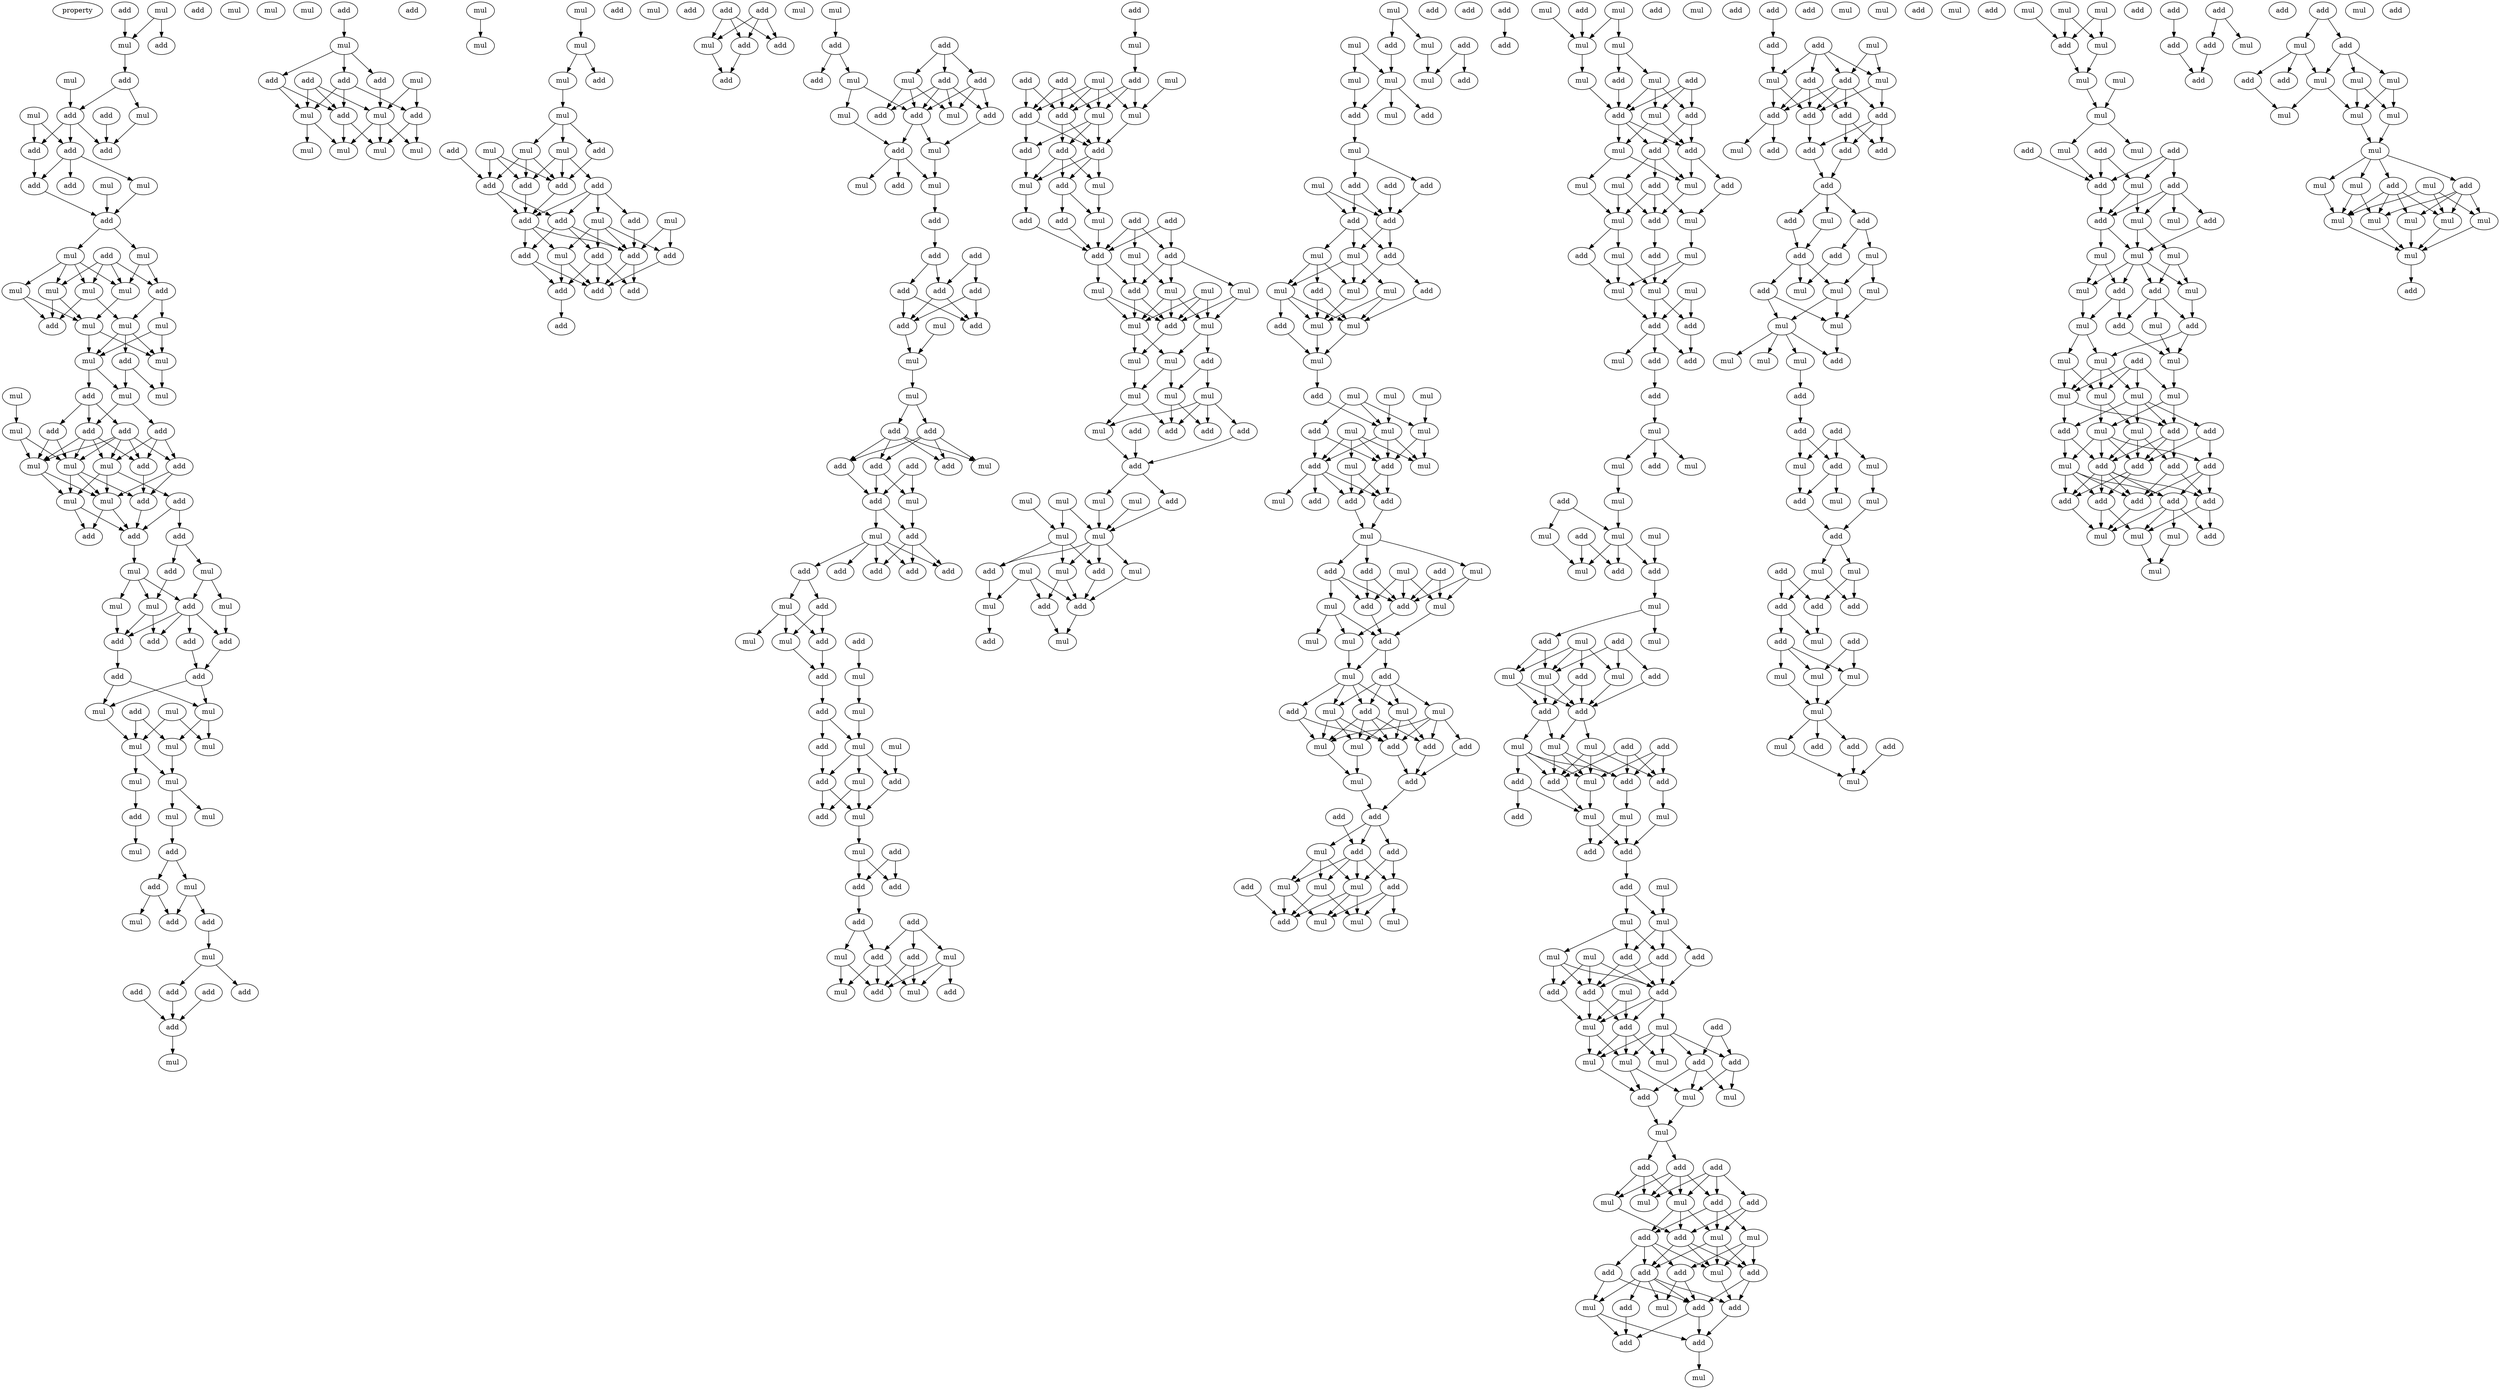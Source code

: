 digraph {
    node [fontcolor=black]
    property [mul=2,lf=1.4]
    0 [ label = add ];
    1 [ label = add ];
    2 [ label = mul ];
    3 [ label = mul ];
    4 [ label = mul ];
    5 [ label = add ];
    6 [ label = add ];
    7 [ label = mul ];
    8 [ label = add ];
    9 [ label = add ];
    10 [ label = mul ];
    11 [ label = mul ];
    12 [ label = add ];
    13 [ label = add ];
    14 [ label = add ];
    15 [ label = add ];
    16 [ label = add ];
    17 [ label = mul ];
    18 [ label = mul ];
    19 [ label = add ];
    20 [ label = add ];
    21 [ label = mul ];
    22 [ label = mul ];
    23 [ label = mul ];
    24 [ label = mul ];
    25 [ label = add ];
    26 [ label = mul ];
    27 [ label = mul ];
    28 [ label = mul ];
    29 [ label = add ];
    30 [ label = mul ];
    31 [ label = mul ];
    32 [ label = mul ];
    33 [ label = mul ];
    34 [ label = add ];
    35 [ label = add ];
    36 [ label = mul ];
    37 [ label = mul ];
    38 [ label = mul ];
    39 [ label = add ];
    40 [ label = add ];
    41 [ label = add ];
    42 [ label = add ];
    43 [ label = mul ];
    44 [ label = mul ];
    45 [ label = mul ];
    46 [ label = add ];
    47 [ label = add ];
    48 [ label = mul ];
    49 [ label = mul ];
    50 [ label = add ];
    51 [ label = mul ];
    52 [ label = add ];
    53 [ label = add ];
    54 [ label = add ];
    55 [ label = add ];
    56 [ label = mul ];
    57 [ label = add ];
    58 [ label = mul ];
    59 [ label = add ];
    60 [ label = mul ];
    61 [ label = mul ];
    62 [ label = mul ];
    63 [ label = add ];
    64 [ label = add ];
    65 [ label = add ];
    66 [ label = add ];
    67 [ label = add ];
    68 [ label = add ];
    69 [ label = mul ];
    70 [ label = mul ];
    71 [ label = add ];
    72 [ label = mul ];
    73 [ label = mul ];
    74 [ label = mul ];
    75 [ label = mul ];
    76 [ label = mul ];
    77 [ label = mul ];
    78 [ label = mul ];
    79 [ label = mul ];
    80 [ label = add ];
    81 [ label = mul ];
    82 [ label = add ];
    83 [ label = mul ];
    84 [ label = add ];
    85 [ label = mul ];
    86 [ label = mul ];
    87 [ label = add ];
    88 [ label = add ];
    89 [ label = mul ];
    90 [ label = add ];
    91 [ label = add ];
    92 [ label = add ];
    93 [ label = mul ];
    94 [ label = add ];
    95 [ label = add ];
    96 [ label = add ];
    97 [ label = mul ];
    98 [ label = mul ];
    99 [ label = add ];
    100 [ label = add ];
    101 [ label = mul ];
    102 [ label = add ];
    103 [ label = add ];
    104 [ label = mul ];
    105 [ label = add ];
    106 [ label = add ];
    107 [ label = mul ];
    108 [ label = mul ];
    109 [ label = mul ];
    110 [ label = mul ];
    111 [ label = mul ];
    112 [ label = add ];
    113 [ label = mul ];
    114 [ label = mul ];
    115 [ label = mul ];
    116 [ label = add ];
    117 [ label = mul ];
    118 [ label = mul ];
    119 [ label = mul ];
    120 [ label = add ];
    121 [ label = add ];
    122 [ label = mul ];
    123 [ label = add ];
    124 [ label = mul ];
    125 [ label = mul ];
    126 [ label = mul ];
    127 [ label = add ];
    128 [ label = add ];
    129 [ label = add ];
    130 [ label = add ];
    131 [ label = add ];
    132 [ label = add ];
    133 [ label = add ];
    134 [ label = mul ];
    135 [ label = mul ];
    136 [ label = add ];
    137 [ label = add ];
    138 [ label = add ];
    139 [ label = add ];
    140 [ label = add ];
    141 [ label = mul ];
    142 [ label = add ];
    143 [ label = add ];
    144 [ label = add ];
    145 [ label = add ];
    146 [ label = add ];
    147 [ label = add ];
    148 [ label = add ];
    149 [ label = mul ];
    150 [ label = add ];
    151 [ label = mul ];
    152 [ label = add ];
    153 [ label = mul ];
    154 [ label = add ];
    155 [ label = add ];
    156 [ label = add ];
    157 [ label = mul ];
    158 [ label = mul ];
    159 [ label = add ];
    160 [ label = add ];
    161 [ label = mul ];
    162 [ label = add ];
    163 [ label = add ];
    164 [ label = add ];
    165 [ label = mul ];
    166 [ label = mul ];
    167 [ label = add ];
    168 [ label = mul ];
    169 [ label = mul ];
    170 [ label = add ];
    171 [ label = add ];
    172 [ label = add ];
    173 [ label = add ];
    174 [ label = add ];
    175 [ label = add ];
    176 [ label = add ];
    177 [ label = add ];
    178 [ label = mul ];
    179 [ label = add ];
    180 [ label = mul ];
    181 [ label = mul ];
    182 [ label = add ];
    183 [ label = add ];
    184 [ label = add ];
    185 [ label = mul ];
    186 [ label = add ];
    187 [ label = add ];
    188 [ label = add ];
    189 [ label = mul ];
    190 [ label = add ];
    191 [ label = mul ];
    192 [ label = add ];
    193 [ label = add ];
    194 [ label = add ];
    195 [ label = add ];
    196 [ label = add ];
    197 [ label = add ];
    198 [ label = mul ];
    199 [ label = add ];
    200 [ label = add ];
    201 [ label = mul ];
    202 [ label = add ];
    203 [ label = mul ];
    204 [ label = add ];
    205 [ label = mul ];
    206 [ label = add ];
    207 [ label = mul ];
    208 [ label = mul ];
    209 [ label = add ];
    210 [ label = mul ];
    211 [ label = add ];
    212 [ label = add ];
    213 [ label = mul ];
    214 [ label = add ];
    215 [ label = mul ];
    216 [ label = add ];
    217 [ label = mul ];
    218 [ label = add ];
    219 [ label = add ];
    220 [ label = add ];
    221 [ label = add ];
    222 [ label = mul ];
    223 [ label = add ];
    224 [ label = add ];
    225 [ label = mul ];
    226 [ label = mul ];
    227 [ label = add ];
    228 [ label = mul ];
    229 [ label = add ];
    230 [ label = add ];
    231 [ label = mul ];
    232 [ label = add ];
    233 [ label = add ];
    234 [ label = mul ];
    235 [ label = add ];
    236 [ label = mul ];
    237 [ label = add ];
    238 [ label = mul ];
    239 [ label = add ];
    240 [ label = mul ];
    241 [ label = add ];
    242 [ label = add ];
    243 [ label = add ];
    244 [ label = mul ];
    245 [ label = add ];
    246 [ label = mul ];
    247 [ label = add ];
    248 [ label = mul ];
    249 [ label = add ];
    250 [ label = add ];
    251 [ label = add ];
    252 [ label = add ];
    253 [ label = mul ];
    254 [ label = add ];
    255 [ label = add ];
    256 [ label = mul ];
    257 [ label = mul ];
    258 [ label = mul ];
    259 [ label = mul ];
    260 [ label = mul ];
    261 [ label = add ];
    262 [ label = mul ];
    263 [ label = mul ];
    264 [ label = mul ];
    265 [ label = add ];
    266 [ label = mul ];
    267 [ label = mul ];
    268 [ label = mul ];
    269 [ label = add ];
    270 [ label = mul ];
    271 [ label = add ];
    272 [ label = add ];
    273 [ label = add ];
    274 [ label = add ];
    275 [ label = mul ];
    276 [ label = mul ];
    277 [ label = add ];
    278 [ label = mul ];
    279 [ label = mul ];
    280 [ label = mul ];
    281 [ label = mul ];
    282 [ label = mul ];
    283 [ label = mul ];
    284 [ label = add ];
    285 [ label = mul ];
    286 [ label = add ];
    287 [ label = mul ];
    288 [ label = add ];
    289 [ label = add ];
    290 [ label = add ];
    291 [ label = mul ];
    292 [ label = mul ];
    293 [ label = add ];
    294 [ label = add ];
    295 [ label = mul ];
    296 [ label = mul ];
    297 [ label = add ];
    298 [ label = mul ];
    299 [ label = mul ];
    300 [ label = mul ];
    301 [ label = add ];
    302 [ label = add ];
    303 [ label = mul ];
    304 [ label = mul ];
    305 [ label = add ];
    306 [ label = add ];
    307 [ label = add ];
    308 [ label = mul ];
    309 [ label = add ];
    310 [ label = add ];
    311 [ label = mul ];
    312 [ label = add ];
    313 [ label = mul ];
    314 [ label = mul ];
    315 [ label = add ];
    316 [ label = add ];
    317 [ label = mul ];
    318 [ label = mul ];
    319 [ label = add ];
    320 [ label = mul ];
    321 [ label = mul ];
    322 [ label = mul ];
    323 [ label = mul ];
    324 [ label = mul ];
    325 [ label = mul ];
    326 [ label = add ];
    327 [ label = add ];
    328 [ label = mul ];
    329 [ label = mul ];
    330 [ label = mul ];
    331 [ label = add ];
    332 [ label = add ];
    333 [ label = mul ];
    334 [ label = mul ];
    335 [ label = add ];
    336 [ label = add ];
    337 [ label = add ];
    338 [ label = mul ];
    339 [ label = add ];
    340 [ label = mul ];
    341 [ label = add ];
    342 [ label = mul ];
    343 [ label = add ];
    344 [ label = add ];
    345 [ label = mul ];
    346 [ label = add ];
    347 [ label = mul ];
    348 [ label = add ];
    349 [ label = mul ];
    350 [ label = add ];
    351 [ label = mul ];
    352 [ label = mul ];
    353 [ label = add ];
    354 [ label = mul ];
    355 [ label = mul ];
    356 [ label = add ];
    357 [ label = mul ];
    358 [ label = mul ];
    359 [ label = add ];
    360 [ label = add ];
    361 [ label = add ];
    362 [ label = mul ];
    363 [ label = add ];
    364 [ label = mul ];
    365 [ label = mul ];
    366 [ label = add ];
    367 [ label = add ];
    368 [ label = add ];
    369 [ label = mul ];
    370 [ label = add ];
    371 [ label = add ];
    372 [ label = add ];
    373 [ label = add ];
    374 [ label = mul ];
    375 [ label = mul ];
    376 [ label = add ];
    377 [ label = mul ];
    378 [ label = mul ];
    379 [ label = mul ];
    380 [ label = add ];
    381 [ label = mul ];
    382 [ label = add ];
    383 [ label = mul ];
    384 [ label = add ];
    385 [ label = add ];
    386 [ label = mul ];
    387 [ label = mul ];
    388 [ label = mul ];
    389 [ label = mul ];
    390 [ label = mul ];
    391 [ label = add ];
    392 [ label = add ];
    393 [ label = add ];
    394 [ label = add ];
    395 [ label = mul ];
    396 [ label = add ];
    397 [ label = add ];
    398 [ label = mul ];
    399 [ label = add ];
    400 [ label = mul ];
    401 [ label = mul ];
    402 [ label = mul ];
    403 [ label = add ];
    404 [ label = add ];
    405 [ label = mul ];
    406 [ label = mul ];
    407 [ label = add ];
    408 [ label = mul ];
    409 [ label = add ];
    410 [ label = mul ];
    411 [ label = add ];
    412 [ label = mul ];
    413 [ label = mul ];
    414 [ label = mul ];
    415 [ label = add ];
    416 [ label = add ];
    417 [ label = add ];
    418 [ label = mul ];
    419 [ label = add ];
    420 [ label = mul ];
    421 [ label = add ];
    422 [ label = mul ];
    423 [ label = mul ];
    424 [ label = add ];
    425 [ label = add ];
    426 [ label = mul ];
    427 [ label = mul ];
    428 [ label = add ];
    429 [ label = mul ];
    430 [ label = mul ];
    431 [ label = add ];
    432 [ label = mul ];
    433 [ label = mul ];
    434 [ label = add ];
    435 [ label = add ];
    436 [ label = mul ];
    437 [ label = add ];
    438 [ label = mul ];
    439 [ label = mul ];
    440 [ label = add ];
    441 [ label = add ];
    442 [ label = mul ];
    443 [ label = mul ];
    444 [ label = mul ];
    445 [ label = add ];
    446 [ label = add ];
    447 [ label = add ];
    448 [ label = mul ];
    449 [ label = mul ];
    450 [ label = mul ];
    451 [ label = add ];
    452 [ label = add ];
    453 [ label = mul ];
    454 [ label = add ];
    455 [ label = add ];
    456 [ label = add ];
    457 [ label = add ];
    458 [ label = mul ];
    459 [ label = mul ];
    460 [ label = mul ];
    461 [ label = add ];
    462 [ label = add ];
    463 [ label = add ];
    464 [ label = mul ];
    465 [ label = add ];
    466 [ label = mul ];
    467 [ label = mul ];
    468 [ label = mul ];
    469 [ label = add ];
    470 [ label = add ];
    471 [ label = mul ];
    472 [ label = add ];
    473 [ label = add ];
    474 [ label = add ];
    475 [ label = add ];
    476 [ label = mul ];
    477 [ label = mul ];
    478 [ label = add ];
    479 [ label = add ];
    480 [ label = mul ];
    481 [ label = mul ];
    482 [ label = mul ];
    483 [ label = mul ];
    484 [ label = add ];
    485 [ label = add ];
    486 [ label = mul ];
    487 [ label = mul ];
    488 [ label = add ];
    489 [ label = mul ];
    490 [ label = add ];
    491 [ label = add ];
    492 [ label = add ];
    493 [ label = add ];
    494 [ label = add ];
    495 [ label = mul ];
    496 [ label = mul ];
    497 [ label = mul ];
    498 [ label = mul ];
    499 [ label = mul ];
    500 [ label = add ];
    501 [ label = add ];
    502 [ label = mul ];
    503 [ label = add ];
    504 [ label = add ];
    505 [ label = add ];
    506 [ label = add ];
    507 [ label = add ];
    508 [ label = mul ];
    509 [ label = add ];
    510 [ label = add ];
    511 [ label = mul ];
    512 [ label = add ];
    513 [ label = add ];
    514 [ label = mul ];
    515 [ label = add ];
    516 [ label = add ];
    517 [ label = add ];
    518 [ label = mul ];
    519 [ label = mul ];
    520 [ label = mul ];
    521 [ label = add ];
    522 [ label = add ];
    523 [ label = add ];
    524 [ label = add ];
    525 [ label = add ];
    526 [ label = add ];
    527 [ label = add ];
    528 [ label = add ];
    529 [ label = mul ];
    530 [ label = add ];
    531 [ label = add ];
    532 [ label = add ];
    533 [ label = add ];
    534 [ label = add ];
    535 [ label = mul ];
    536 [ label = add ];
    537 [ label = mul ];
    538 [ label = add ];
    539 [ label = add ];
    540 [ label = add ];
    541 [ label = mul ];
    542 [ label = mul ];
    543 [ label = mul ];
    544 [ label = mul ];
    545 [ label = mul ];
    546 [ label = add ];
    547 [ label = mul ];
    548 [ label = mul ];
    549 [ label = mul ];
    550 [ label = mul ];
    551 [ label = add ];
    552 [ label = add ];
    553 [ label = add ];
    554 [ label = add ];
    555 [ label = mul ];
    556 [ label = mul ];
    557 [ label = mul ];
    558 [ label = mul ];
    559 [ label = add ];
    560 [ label = add ];
    561 [ label = add ];
    562 [ label = mul ];
    563 [ label = mul ];
    564 [ label = mul ];
    565 [ label = add ];
    566 [ label = add ];
    567 [ label = add ];
    568 [ label = mul ];
    569 [ label = add ];
    570 [ label = add ];
    571 [ label = add ];
    572 [ label = mul ];
    573 [ label = mul ];
    574 [ label = mul ];
    575 [ label = mul ];
    576 [ label = add ];
    577 [ label = mul ];
    578 [ label = add ];
    579 [ label = add ];
    580 [ label = mul ];
    581 [ label = mul ];
    582 [ label = add ];
    583 [ label = mul ];
    584 [ label = mul ];
    585 [ label = mul ];
    586 [ label = add ];
    587 [ label = mul ];
    588 [ label = mul ];
    589 [ label = mul ];
    590 [ label = mul ];
    591 [ label = add ];
    592 [ label = mul ];
    593 [ label = add ];
    594 [ label = mul ];
    595 [ label = add ];
    596 [ label = mul ];
    597 [ label = add ];
    598 [ label = add ];
    599 [ label = add ];
    600 [ label = mul ];
    601 [ label = add ];
    602 [ label = mul ];
    603 [ label = mul ];
    604 [ label = mul ];
    605 [ label = mul ];
    606 [ label = add ];
    607 [ label = mul ];
    608 [ label = add ];
    609 [ label = mul ];
    610 [ label = add ];
    611 [ label = mul ];
    612 [ label = mul ];
    613 [ label = add ];
    614 [ label = add ];
    615 [ label = mul ];
    616 [ label = mul ];
    617 [ label = mul ];
    618 [ label = mul ];
    619 [ label = mul ];
    620 [ label = mul ];
    621 [ label = mul ];
    622 [ label = mul ];
    623 [ label = mul ];
    624 [ label = add ];
    625 [ label = add ];
    626 [ label = add ];
    627 [ label = add ];
    628 [ label = add ];
    629 [ label = add ];
    630 [ label = mul ];
    631 [ label = add ];
    632 [ label = add ];
    633 [ label = add ];
    634 [ label = add ];
    635 [ label = add ];
    636 [ label = add ];
    637 [ label = add ];
    638 [ label = mul ];
    639 [ label = mul ];
    640 [ label = mul ];
    641 [ label = mul ];
    642 [ label = add ];
    643 [ label = add ];
    644 [ label = add ];
    645 [ label = add ];
    646 [ label = add ];
    647 [ label = mul ];
    648 [ label = add ];
    649 [ label = add ];
    650 [ label = add ];
    651 [ label = mul ];
    652 [ label = add ];
    653 [ label = mul ];
    654 [ label = add ];
    655 [ label = mul ];
    656 [ label = add ];
    657 [ label = mul ];
    658 [ label = mul ];
    659 [ label = mul ];
    660 [ label = mul ];
    661 [ label = mul ];
    662 [ label = add ];
    663 [ label = add ];
    664 [ label = mul ];
    665 [ label = mul ];
    666 [ label = mul ];
    667 [ label = mul ];
    668 [ label = mul ];
    669 [ label = mul ];
    670 [ label = mul ];
    671 [ label = mul ];
    672 [ label = mul ];
    673 [ label = mul ];
    674 [ label = add ];
    675 [ label = add ];
    0 -> 4 [ name = 0 ];
    2 -> 4 [ name = 1 ];
    2 -> 5 [ name = 2 ];
    4 -> 6 [ name = 3 ];
    6 -> 9 [ name = 4 ];
    6 -> 10 [ name = 5 ];
    7 -> 9 [ name = 6 ];
    8 -> 14 [ name = 7 ];
    9 -> 12 [ name = 8 ];
    9 -> 13 [ name = 9 ];
    9 -> 14 [ name = 10 ];
    10 -> 14 [ name = 11 ];
    11 -> 12 [ name = 12 ];
    11 -> 13 [ name = 13 ];
    12 -> 15 [ name = 14 ];
    12 -> 16 [ name = 15 ];
    12 -> 18 [ name = 16 ];
    13 -> 16 [ name = 17 ];
    16 -> 19 [ name = 18 ];
    17 -> 19 [ name = 19 ];
    18 -> 19 [ name = 20 ];
    19 -> 21 [ name = 21 ];
    19 -> 22 [ name = 22 ];
    20 -> 23 [ name = 23 ];
    20 -> 25 [ name = 24 ];
    20 -> 26 [ name = 25 ];
    20 -> 27 [ name = 26 ];
    21 -> 25 [ name = 27 ];
    21 -> 27 [ name = 28 ];
    22 -> 23 [ name = 29 ];
    22 -> 24 [ name = 30 ];
    22 -> 26 [ name = 31 ];
    22 -> 27 [ name = 32 ];
    23 -> 29 [ name = 33 ];
    23 -> 31 [ name = 34 ];
    24 -> 29 [ name = 35 ];
    24 -> 30 [ name = 36 ];
    25 -> 28 [ name = 37 ];
    25 -> 31 [ name = 38 ];
    26 -> 29 [ name = 39 ];
    26 -> 30 [ name = 40 ];
    27 -> 30 [ name = 41 ];
    28 -> 32 [ name = 42 ];
    28 -> 33 [ name = 43 ];
    30 -> 32 [ name = 44 ];
    30 -> 33 [ name = 45 ];
    31 -> 32 [ name = 46 ];
    31 -> 33 [ name = 47 ];
    31 -> 34 [ name = 48 ];
    32 -> 35 [ name = 49 ];
    32 -> 37 [ name = 50 ];
    33 -> 38 [ name = 51 ];
    34 -> 37 [ name = 52 ];
    34 -> 38 [ name = 53 ];
    35 -> 39 [ name = 54 ];
    35 -> 40 [ name = 55 ];
    35 -> 42 [ name = 56 ];
    36 -> 43 [ name = 57 ];
    37 -> 40 [ name = 58 ];
    37 -> 41 [ name = 59 ];
    39 -> 44 [ name = 60 ];
    39 -> 48 [ name = 61 ];
    40 -> 44 [ name = 62 ];
    40 -> 45 [ name = 63 ];
    40 -> 46 [ name = 64 ];
    40 -> 48 [ name = 65 ];
    41 -> 45 [ name = 66 ];
    41 -> 46 [ name = 67 ];
    41 -> 47 [ name = 68 ];
    42 -> 44 [ name = 69 ];
    42 -> 45 [ name = 70 ];
    42 -> 46 [ name = 71 ];
    42 -> 47 [ name = 72 ];
    42 -> 48 [ name = 73 ];
    43 -> 44 [ name = 74 ];
    43 -> 48 [ name = 75 ];
    44 -> 49 [ name = 76 ];
    44 -> 51 [ name = 77 ];
    45 -> 49 [ name = 78 ];
    45 -> 50 [ name = 79 ];
    45 -> 51 [ name = 80 ];
    46 -> 52 [ name = 81 ];
    47 -> 49 [ name = 82 ];
    47 -> 52 [ name = 83 ];
    48 -> 49 [ name = 84 ];
    48 -> 51 [ name = 85 ];
    48 -> 52 [ name = 86 ];
    49 -> 53 [ name = 87 ];
    49 -> 54 [ name = 88 ];
    50 -> 54 [ name = 89 ];
    50 -> 55 [ name = 90 ];
    51 -> 53 [ name = 91 ];
    51 -> 54 [ name = 92 ];
    52 -> 54 [ name = 93 ];
    54 -> 56 [ name = 94 ];
    55 -> 57 [ name = 95 ];
    55 -> 58 [ name = 96 ];
    56 -> 59 [ name = 97 ];
    56 -> 60 [ name = 98 ];
    56 -> 61 [ name = 99 ];
    57 -> 61 [ name = 100 ];
    58 -> 59 [ name = 101 ];
    58 -> 62 [ name = 102 ];
    59 -> 63 [ name = 103 ];
    59 -> 64 [ name = 104 ];
    59 -> 65 [ name = 105 ];
    59 -> 66 [ name = 106 ];
    60 -> 66 [ name = 107 ];
    61 -> 63 [ name = 108 ];
    61 -> 66 [ name = 109 ];
    62 -> 65 [ name = 110 ];
    64 -> 67 [ name = 111 ];
    65 -> 67 [ name = 112 ];
    66 -> 68 [ name = 113 ];
    67 -> 70 [ name = 114 ];
    67 -> 72 [ name = 115 ];
    68 -> 70 [ name = 116 ];
    68 -> 72 [ name = 117 ];
    69 -> 73 [ name = 118 ];
    69 -> 75 [ name = 119 ];
    70 -> 73 [ name = 120 ];
    71 -> 73 [ name = 121 ];
    71 -> 74 [ name = 122 ];
    72 -> 74 [ name = 123 ];
    72 -> 75 [ name = 124 ];
    73 -> 76 [ name = 125 ];
    73 -> 77 [ name = 126 ];
    74 -> 77 [ name = 127 ];
    76 -> 80 [ name = 128 ];
    77 -> 78 [ name = 129 ];
    77 -> 79 [ name = 130 ];
    79 -> 82 [ name = 131 ];
    80 -> 81 [ name = 132 ];
    82 -> 84 [ name = 133 ];
    82 -> 85 [ name = 134 ];
    84 -> 86 [ name = 135 ];
    84 -> 88 [ name = 136 ];
    85 -> 87 [ name = 137 ];
    85 -> 88 [ name = 138 ];
    87 -> 89 [ name = 139 ];
    89 -> 91 [ name = 140 ];
    89 -> 92 [ name = 141 ];
    90 -> 95 [ name = 142 ];
    91 -> 95 [ name = 143 ];
    94 -> 95 [ name = 144 ];
    95 -> 97 [ name = 145 ];
    96 -> 98 [ name = 146 ];
    98 -> 99 [ name = 147 ];
    98 -> 100 [ name = 148 ];
    98 -> 103 [ name = 149 ];
    99 -> 104 [ name = 150 ];
    99 -> 106 [ name = 151 ];
    100 -> 104 [ name = 152 ];
    100 -> 105 [ name = 153 ];
    100 -> 106 [ name = 154 ];
    101 -> 105 [ name = 155 ];
    101 -> 107 [ name = 156 ];
    102 -> 104 [ name = 157 ];
    102 -> 106 [ name = 158 ];
    102 -> 107 [ name = 159 ];
    103 -> 107 [ name = 160 ];
    104 -> 108 [ name = 161 ];
    104 -> 110 [ name = 162 ];
    105 -> 109 [ name = 163 ];
    105 -> 111 [ name = 164 ];
    106 -> 109 [ name = 165 ];
    106 -> 110 [ name = 166 ];
    107 -> 109 [ name = 167 ];
    107 -> 110 [ name = 168 ];
    107 -> 111 [ name = 169 ];
    113 -> 114 [ name = 170 ];
    115 -> 118 [ name = 171 ];
    118 -> 119 [ name = 172 ];
    118 -> 120 [ name = 173 ];
    119 -> 122 [ name = 174 ];
    122 -> 123 [ name = 175 ];
    122 -> 124 [ name = 176 ];
    122 -> 126 [ name = 177 ];
    123 -> 128 [ name = 178 ];
    124 -> 128 [ name = 179 ];
    124 -> 129 [ name = 180 ];
    124 -> 131 [ name = 181 ];
    125 -> 128 [ name = 182 ];
    125 -> 130 [ name = 183 ];
    125 -> 131 [ name = 184 ];
    126 -> 128 [ name = 185 ];
    126 -> 130 [ name = 186 ];
    126 -> 131 [ name = 187 ];
    127 -> 130 [ name = 188 ];
    128 -> 132 [ name = 189 ];
    129 -> 132 [ name = 190 ];
    129 -> 133 [ name = 191 ];
    129 -> 134 [ name = 192 ];
    129 -> 136 [ name = 193 ];
    130 -> 132 [ name = 194 ];
    130 -> 136 [ name = 195 ];
    131 -> 132 [ name = 196 ];
    132 -> 137 [ name = 197 ];
    132 -> 138 [ name = 198 ];
    132 -> 141 [ name = 199 ];
    133 -> 137 [ name = 200 ];
    134 -> 137 [ name = 201 ];
    134 -> 139 [ name = 202 ];
    134 -> 140 [ name = 203 ];
    134 -> 141 [ name = 204 ];
    135 -> 137 [ name = 205 ];
    135 -> 139 [ name = 206 ];
    136 -> 137 [ name = 207 ];
    136 -> 138 [ name = 208 ];
    136 -> 140 [ name = 209 ];
    137 -> 143 [ name = 210 ];
    137 -> 144 [ name = 211 ];
    138 -> 142 [ name = 212 ];
    138 -> 143 [ name = 213 ];
    139 -> 143 [ name = 214 ];
    140 -> 142 [ name = 215 ];
    140 -> 143 [ name = 216 ];
    140 -> 144 [ name = 217 ];
    141 -> 142 [ name = 218 ];
    141 -> 143 [ name = 219 ];
    142 -> 147 [ name = 220 ];
    145 -> 148 [ name = 221 ];
    145 -> 150 [ name = 222 ];
    145 -> 151 [ name = 223 ];
    146 -> 148 [ name = 224 ];
    146 -> 150 [ name = 225 ];
    146 -> 151 [ name = 226 ];
    148 -> 152 [ name = 227 ];
    151 -> 152 [ name = 228 ];
    153 -> 154 [ name = 229 ];
    154 -> 156 [ name = 230 ];
    154 -> 158 [ name = 231 ];
    155 -> 157 [ name = 232 ];
    155 -> 159 [ name = 233 ];
    155 -> 160 [ name = 234 ];
    157 -> 162 [ name = 235 ];
    157 -> 164 [ name = 236 ];
    157 -> 165 [ name = 237 ];
    158 -> 161 [ name = 238 ];
    158 -> 162 [ name = 239 ];
    159 -> 162 [ name = 240 ];
    159 -> 163 [ name = 241 ];
    159 -> 164 [ name = 242 ];
    159 -> 165 [ name = 243 ];
    160 -> 162 [ name = 244 ];
    160 -> 163 [ name = 245 ];
    160 -> 165 [ name = 246 ];
    161 -> 167 [ name = 247 ];
    162 -> 166 [ name = 248 ];
    162 -> 167 [ name = 249 ];
    163 -> 166 [ name = 250 ];
    166 -> 168 [ name = 251 ];
    167 -> 168 [ name = 252 ];
    167 -> 169 [ name = 253 ];
    167 -> 170 [ name = 254 ];
    168 -> 171 [ name = 255 ];
    171 -> 172 [ name = 256 ];
    172 -> 174 [ name = 257 ];
    172 -> 176 [ name = 258 ];
    173 -> 175 [ name = 259 ];
    173 -> 176 [ name = 260 ];
    174 -> 177 [ name = 261 ];
    174 -> 179 [ name = 262 ];
    175 -> 177 [ name = 263 ];
    175 -> 179 [ name = 264 ];
    176 -> 177 [ name = 265 ];
    176 -> 179 [ name = 266 ];
    178 -> 180 [ name = 267 ];
    179 -> 180 [ name = 268 ];
    180 -> 181 [ name = 269 ];
    181 -> 182 [ name = 270 ];
    181 -> 183 [ name = 271 ];
    182 -> 184 [ name = 272 ];
    182 -> 185 [ name = 273 ];
    182 -> 187 [ name = 274 ];
    182 -> 188 [ name = 275 ];
    183 -> 184 [ name = 276 ];
    183 -> 185 [ name = 277 ];
    183 -> 187 [ name = 278 ];
    183 -> 188 [ name = 279 ];
    186 -> 189 [ name = 280 ];
    186 -> 190 [ name = 281 ];
    187 -> 190 [ name = 282 ];
    188 -> 189 [ name = 283 ];
    188 -> 190 [ name = 284 ];
    189 -> 192 [ name = 285 ];
    190 -> 191 [ name = 286 ];
    190 -> 192 [ name = 287 ];
    191 -> 193 [ name = 288 ];
    191 -> 194 [ name = 289 ];
    191 -> 195 [ name = 290 ];
    191 -> 196 [ name = 291 ];
    191 -> 197 [ name = 292 ];
    192 -> 194 [ name = 293 ];
    192 -> 196 [ name = 294 ];
    192 -> 197 [ name = 295 ];
    193 -> 198 [ name = 296 ];
    193 -> 199 [ name = 297 ];
    198 -> 201 [ name = 298 ];
    198 -> 202 [ name = 299 ];
    198 -> 203 [ name = 300 ];
    199 -> 202 [ name = 301 ];
    199 -> 203 [ name = 302 ];
    200 -> 205 [ name = 303 ];
    202 -> 204 [ name = 304 ];
    203 -> 204 [ name = 305 ];
    204 -> 206 [ name = 306 ];
    205 -> 207 [ name = 307 ];
    206 -> 209 [ name = 308 ];
    206 -> 210 [ name = 309 ];
    207 -> 210 [ name = 310 ];
    208 -> 211 [ name = 311 ];
    209 -> 212 [ name = 312 ];
    210 -> 211 [ name = 313 ];
    210 -> 212 [ name = 314 ];
    210 -> 213 [ name = 315 ];
    211 -> 215 [ name = 316 ];
    212 -> 214 [ name = 317 ];
    212 -> 215 [ name = 318 ];
    213 -> 214 [ name = 319 ];
    213 -> 215 [ name = 320 ];
    215 -> 217 [ name = 321 ];
    216 -> 218 [ name = 322 ];
    216 -> 219 [ name = 323 ];
    217 -> 218 [ name = 324 ];
    217 -> 219 [ name = 325 ];
    218 -> 221 [ name = 326 ];
    220 -> 222 [ name = 327 ];
    220 -> 223 [ name = 328 ];
    220 -> 224 [ name = 329 ];
    221 -> 223 [ name = 330 ];
    221 -> 225 [ name = 331 ];
    222 -> 228 [ name = 332 ];
    222 -> 229 [ name = 333 ];
    222 -> 230 [ name = 334 ];
    223 -> 226 [ name = 335 ];
    223 -> 228 [ name = 336 ];
    223 -> 230 [ name = 337 ];
    224 -> 228 [ name = 338 ];
    224 -> 230 [ name = 339 ];
    225 -> 226 [ name = 340 ];
    225 -> 230 [ name = 341 ];
    227 -> 231 [ name = 342 ];
    231 -> 232 [ name = 343 ];
    232 -> 238 [ name = 344 ];
    232 -> 239 [ name = 345 ];
    232 -> 240 [ name = 346 ];
    233 -> 237 [ name = 347 ];
    233 -> 239 [ name = 348 ];
    234 -> 240 [ name = 349 ];
    235 -> 237 [ name = 350 ];
    235 -> 238 [ name = 351 ];
    235 -> 239 [ name = 352 ];
    236 -> 237 [ name = 353 ];
    236 -> 238 [ name = 354 ];
    236 -> 239 [ name = 355 ];
    236 -> 240 [ name = 356 ];
    237 -> 242 [ name = 357 ];
    237 -> 243 [ name = 358 ];
    238 -> 241 [ name = 359 ];
    238 -> 242 [ name = 360 ];
    238 -> 243 [ name = 361 ];
    239 -> 241 [ name = 362 ];
    239 -> 243 [ name = 363 ];
    240 -> 243 [ name = 364 ];
    241 -> 244 [ name = 365 ];
    241 -> 245 [ name = 366 ];
    241 -> 246 [ name = 367 ];
    242 -> 246 [ name = 368 ];
    243 -> 244 [ name = 369 ];
    243 -> 245 [ name = 370 ];
    243 -> 246 [ name = 371 ];
    244 -> 248 [ name = 372 ];
    245 -> 248 [ name = 373 ];
    245 -> 251 [ name = 374 ];
    246 -> 249 [ name = 375 ];
    247 -> 252 [ name = 376 ];
    247 -> 253 [ name = 377 ];
    247 -> 254 [ name = 378 ];
    248 -> 252 [ name = 379 ];
    249 -> 252 [ name = 380 ];
    250 -> 252 [ name = 381 ];
    250 -> 254 [ name = 382 ];
    251 -> 252 [ name = 383 ];
    252 -> 255 [ name = 384 ];
    252 -> 257 [ name = 385 ];
    253 -> 255 [ name = 386 ];
    253 -> 256 [ name = 387 ];
    254 -> 255 [ name = 388 ];
    254 -> 256 [ name = 389 ];
    254 -> 258 [ name = 390 ];
    255 -> 260 [ name = 391 ];
    255 -> 261 [ name = 392 ];
    256 -> 260 [ name = 393 ];
    256 -> 261 [ name = 394 ];
    256 -> 262 [ name = 395 ];
    257 -> 260 [ name = 396 ];
    257 -> 261 [ name = 397 ];
    258 -> 261 [ name = 398 ];
    258 -> 262 [ name = 399 ];
    259 -> 260 [ name = 400 ];
    259 -> 261 [ name = 401 ];
    259 -> 262 [ name = 402 ];
    260 -> 263 [ name = 403 ];
    260 -> 264 [ name = 404 ];
    261 -> 263 [ name = 405 ];
    262 -> 264 [ name = 406 ];
    262 -> 265 [ name = 407 ];
    263 -> 268 [ name = 408 ];
    264 -> 266 [ name = 409 ];
    264 -> 268 [ name = 410 ];
    265 -> 266 [ name = 411 ];
    265 -> 267 [ name = 412 ];
    266 -> 269 [ name = 413 ];
    266 -> 273 [ name = 414 ];
    267 -> 269 [ name = 415 ];
    267 -> 270 [ name = 416 ];
    267 -> 272 [ name = 417 ];
    267 -> 273 [ name = 418 ];
    268 -> 270 [ name = 419 ];
    268 -> 273 [ name = 420 ];
    270 -> 274 [ name = 421 ];
    271 -> 274 [ name = 422 ];
    272 -> 274 [ name = 423 ];
    274 -> 277 [ name = 424 ];
    274 -> 279 [ name = 425 ];
    275 -> 280 [ name = 426 ];
    275 -> 281 [ name = 427 ];
    276 -> 281 [ name = 428 ];
    277 -> 281 [ name = 429 ];
    278 -> 280 [ name = 430 ];
    279 -> 281 [ name = 431 ];
    280 -> 282 [ name = 432 ];
    280 -> 284 [ name = 433 ];
    280 -> 286 [ name = 434 ];
    281 -> 282 [ name = 435 ];
    281 -> 284 [ name = 436 ];
    281 -> 285 [ name = 437 ];
    281 -> 286 [ name = 438 ];
    282 -> 288 [ name = 439 ];
    282 -> 289 [ name = 440 ];
    283 -> 287 [ name = 441 ];
    283 -> 288 [ name = 442 ];
    283 -> 289 [ name = 443 ];
    284 -> 288 [ name = 444 ];
    285 -> 288 [ name = 445 ];
    286 -> 287 [ name = 446 ];
    287 -> 290 [ name = 447 ];
    288 -> 291 [ name = 448 ];
    289 -> 291 [ name = 449 ];
    292 -> 294 [ name = 450 ];
    292 -> 295 [ name = 451 ];
    293 -> 297 [ name = 452 ];
    293 -> 299 [ name = 453 ];
    294 -> 298 [ name = 454 ];
    295 -> 299 [ name = 455 ];
    296 -> 298 [ name = 456 ];
    296 -> 300 [ name = 457 ];
    298 -> 301 [ name = 458 ];
    298 -> 302 [ name = 459 ];
    298 -> 303 [ name = 460 ];
    300 -> 301 [ name = 461 ];
    301 -> 304 [ name = 462 ];
    304 -> 305 [ name = 463 ];
    304 -> 307 [ name = 464 ];
    305 -> 309 [ name = 465 ];
    305 -> 310 [ name = 466 ];
    306 -> 310 [ name = 467 ];
    307 -> 310 [ name = 468 ];
    308 -> 309 [ name = 469 ];
    308 -> 310 [ name = 470 ];
    309 -> 311 [ name = 471 ];
    309 -> 312 [ name = 472 ];
    309 -> 313 [ name = 473 ];
    310 -> 311 [ name = 474 ];
    310 -> 312 [ name = 475 ];
    311 -> 314 [ name = 476 ];
    311 -> 317 [ name = 477 ];
    311 -> 318 [ name = 478 ];
    312 -> 314 [ name = 479 ];
    312 -> 316 [ name = 480 ];
    313 -> 314 [ name = 481 ];
    313 -> 315 [ name = 482 ];
    313 -> 318 [ name = 483 ];
    314 -> 320 [ name = 484 ];
    315 -> 320 [ name = 485 ];
    315 -> 321 [ name = 486 ];
    316 -> 321 [ name = 487 ];
    317 -> 320 [ name = 488 ];
    317 -> 321 [ name = 489 ];
    318 -> 319 [ name = 490 ];
    318 -> 320 [ name = 491 ];
    318 -> 321 [ name = 492 ];
    319 -> 322 [ name = 493 ];
    320 -> 322 [ name = 494 ];
    321 -> 322 [ name = 495 ];
    322 -> 326 [ name = 496 ];
    323 -> 327 [ name = 497 ];
    323 -> 329 [ name = 498 ];
    323 -> 330 [ name = 499 ];
    324 -> 330 [ name = 500 ];
    325 -> 329 [ name = 501 ];
    326 -> 329 [ name = 502 ];
    327 -> 331 [ name = 503 ];
    327 -> 332 [ name = 504 ];
    328 -> 331 [ name = 505 ];
    328 -> 332 [ name = 506 ];
    328 -> 333 [ name = 507 ];
    328 -> 334 [ name = 508 ];
    329 -> 331 [ name = 509 ];
    329 -> 332 [ name = 510 ];
    329 -> 334 [ name = 511 ];
    330 -> 332 [ name = 512 ];
    330 -> 334 [ name = 513 ];
    331 -> 336 [ name = 514 ];
    331 -> 337 [ name = 515 ];
    331 -> 338 [ name = 516 ];
    331 -> 339 [ name = 517 ];
    332 -> 336 [ name = 518 ];
    332 -> 337 [ name = 519 ];
    333 -> 336 [ name = 520 ];
    333 -> 337 [ name = 521 ];
    336 -> 340 [ name = 522 ];
    337 -> 340 [ name = 523 ];
    340 -> 341 [ name = 524 ];
    340 -> 342 [ name = 525 ];
    340 -> 343 [ name = 526 ];
    341 -> 346 [ name = 527 ];
    341 -> 348 [ name = 528 ];
    341 -> 349 [ name = 529 ];
    342 -> 346 [ name = 530 ];
    342 -> 347 [ name = 531 ];
    343 -> 346 [ name = 532 ];
    343 -> 348 [ name = 533 ];
    344 -> 346 [ name = 534 ];
    344 -> 347 [ name = 535 ];
    345 -> 346 [ name = 536 ];
    345 -> 347 [ name = 537 ];
    345 -> 348 [ name = 538 ];
    346 -> 352 [ name = 539 ];
    347 -> 350 [ name = 540 ];
    348 -> 350 [ name = 541 ];
    349 -> 350 [ name = 542 ];
    349 -> 351 [ name = 543 ];
    349 -> 352 [ name = 544 ];
    350 -> 353 [ name = 545 ];
    350 -> 354 [ name = 546 ];
    352 -> 354 [ name = 547 ];
    353 -> 355 [ name = 548 ];
    353 -> 356 [ name = 549 ];
    353 -> 357 [ name = 550 ];
    353 -> 358 [ name = 551 ];
    354 -> 355 [ name = 552 ];
    354 -> 356 [ name = 553 ];
    354 -> 358 [ name = 554 ];
    354 -> 359 [ name = 555 ];
    355 -> 362 [ name = 556 ];
    355 -> 363 [ name = 557 ];
    355 -> 364 [ name = 558 ];
    356 -> 360 [ name = 559 ];
    356 -> 362 [ name = 560 ];
    356 -> 363 [ name = 561 ];
    356 -> 364 [ name = 562 ];
    357 -> 360 [ name = 563 ];
    357 -> 361 [ name = 564 ];
    357 -> 363 [ name = 565 ];
    357 -> 364 [ name = 566 ];
    358 -> 360 [ name = 567 ];
    358 -> 362 [ name = 568 ];
    358 -> 363 [ name = 569 ];
    359 -> 363 [ name = 570 ];
    359 -> 364 [ name = 571 ];
    360 -> 366 [ name = 572 ];
    361 -> 366 [ name = 573 ];
    362 -> 365 [ name = 574 ];
    363 -> 366 [ name = 575 ];
    364 -> 365 [ name = 576 ];
    365 -> 368 [ name = 577 ];
    366 -> 368 [ name = 578 ];
    367 -> 370 [ name = 579 ];
    368 -> 369 [ name = 580 ];
    368 -> 370 [ name = 581 ];
    368 -> 372 [ name = 582 ];
    369 -> 374 [ name = 583 ];
    369 -> 375 [ name = 584 ];
    369 -> 377 [ name = 585 ];
    370 -> 373 [ name = 586 ];
    370 -> 374 [ name = 587 ];
    370 -> 375 [ name = 588 ];
    370 -> 377 [ name = 589 ];
    372 -> 373 [ name = 590 ];
    372 -> 374 [ name = 591 ];
    373 -> 378 [ name = 592 ];
    373 -> 379 [ name = 593 ];
    373 -> 381 [ name = 594 ];
    374 -> 378 [ name = 595 ];
    374 -> 380 [ name = 596 ];
    374 -> 381 [ name = 597 ];
    375 -> 378 [ name = 598 ];
    375 -> 380 [ name = 599 ];
    376 -> 380 [ name = 600 ];
    377 -> 380 [ name = 601 ];
    377 -> 381 [ name = 602 ];
    382 -> 384 [ name = 603 ];
    383 -> 387 [ name = 604 ];
    383 -> 388 [ name = 605 ];
    385 -> 388 [ name = 606 ];
    386 -> 388 [ name = 607 ];
    387 -> 389 [ name = 608 ];
    387 -> 392 [ name = 609 ];
    388 -> 390 [ name = 610 ];
    389 -> 394 [ name = 611 ];
    389 -> 395 [ name = 612 ];
    389 -> 396 [ name = 613 ];
    390 -> 394 [ name = 614 ];
    392 -> 394 [ name = 615 ];
    393 -> 394 [ name = 616 ];
    393 -> 395 [ name = 617 ];
    393 -> 396 [ name = 618 ];
    394 -> 397 [ name = 619 ];
    394 -> 398 [ name = 620 ];
    394 -> 399 [ name = 621 ];
    395 -> 397 [ name = 622 ];
    395 -> 398 [ name = 623 ];
    396 -> 397 [ name = 624 ];
    396 -> 399 [ name = 625 ];
    397 -> 400 [ name = 626 ];
    397 -> 403 [ name = 627 ];
    398 -> 400 [ name = 628 ];
    398 -> 401 [ name = 629 ];
    399 -> 400 [ name = 630 ];
    399 -> 402 [ name = 631 ];
    399 -> 404 [ name = 632 ];
    400 -> 407 [ name = 633 ];
    401 -> 406 [ name = 634 ];
    402 -> 406 [ name = 635 ];
    402 -> 407 [ name = 636 ];
    403 -> 405 [ name = 637 ];
    404 -> 405 [ name = 638 ];
    404 -> 406 [ name = 639 ];
    404 -> 407 [ name = 640 ];
    405 -> 410 [ name = 641 ];
    406 -> 408 [ name = 642 ];
    406 -> 409 [ name = 643 ];
    407 -> 411 [ name = 644 ];
    408 -> 412 [ name = 645 ];
    408 -> 413 [ name = 646 ];
    409 -> 413 [ name = 647 ];
    410 -> 412 [ name = 648 ];
    410 -> 413 [ name = 649 ];
    411 -> 412 [ name = 650 ];
    412 -> 415 [ name = 651 ];
    412 -> 416 [ name = 652 ];
    413 -> 415 [ name = 653 ];
    414 -> 415 [ name = 654 ];
    414 -> 416 [ name = 655 ];
    415 -> 417 [ name = 656 ];
    415 -> 418 [ name = 657 ];
    415 -> 419 [ name = 658 ];
    416 -> 417 [ name = 659 ];
    419 -> 421 [ name = 660 ];
    421 -> 422 [ name = 661 ];
    422 -> 423 [ name = 662 ];
    422 -> 425 [ name = 663 ];
    422 -> 426 [ name = 664 ];
    423 -> 427 [ name = 665 ];
    427 -> 432 [ name = 666 ];
    428 -> 430 [ name = 667 ];
    428 -> 432 [ name = 668 ];
    429 -> 434 [ name = 669 ];
    430 -> 433 [ name = 670 ];
    431 -> 433 [ name = 671 ];
    431 -> 435 [ name = 672 ];
    432 -> 433 [ name = 673 ];
    432 -> 434 [ name = 674 ];
    432 -> 435 [ name = 675 ];
    434 -> 436 [ name = 676 ];
    436 -> 437 [ name = 677 ];
    436 -> 439 [ name = 678 ];
    437 -> 443 [ name = 679 ];
    437 -> 444 [ name = 680 ];
    438 -> 441 [ name = 681 ];
    438 -> 442 [ name = 682 ];
    438 -> 443 [ name = 683 ];
    438 -> 444 [ name = 684 ];
    440 -> 442 [ name = 685 ];
    440 -> 444 [ name = 686 ];
    440 -> 445 [ name = 687 ];
    441 -> 446 [ name = 688 ];
    441 -> 447 [ name = 689 ];
    442 -> 447 [ name = 690 ];
    443 -> 446 [ name = 691 ];
    443 -> 447 [ name = 692 ];
    444 -> 446 [ name = 693 ];
    444 -> 447 [ name = 694 ];
    445 -> 447 [ name = 695 ];
    446 -> 448 [ name = 696 ];
    446 -> 450 [ name = 697 ];
    447 -> 448 [ name = 698 ];
    447 -> 449 [ name = 699 ];
    448 -> 453 [ name = 700 ];
    448 -> 454 [ name = 701 ];
    448 -> 457 [ name = 702 ];
    449 -> 453 [ name = 703 ];
    449 -> 454 [ name = 704 ];
    449 -> 455 [ name = 705 ];
    450 -> 453 [ name = 706 ];
    450 -> 454 [ name = 707 ];
    450 -> 456 [ name = 708 ];
    450 -> 457 [ name = 709 ];
    451 -> 454 [ name = 710 ];
    451 -> 455 [ name = 711 ];
    451 -> 457 [ name = 712 ];
    452 -> 453 [ name = 713 ];
    452 -> 455 [ name = 714 ];
    452 -> 457 [ name = 715 ];
    453 -> 459 [ name = 716 ];
    454 -> 459 [ name = 717 ];
    455 -> 460 [ name = 718 ];
    456 -> 459 [ name = 719 ];
    456 -> 461 [ name = 720 ];
    457 -> 458 [ name = 721 ];
    458 -> 462 [ name = 722 ];
    458 -> 463 [ name = 723 ];
    459 -> 462 [ name = 724 ];
    459 -> 463 [ name = 725 ];
    460 -> 462 [ name = 726 ];
    462 -> 465 [ name = 727 ];
    464 -> 467 [ name = 728 ];
    465 -> 466 [ name = 729 ];
    465 -> 467 [ name = 730 ];
    466 -> 469 [ name = 731 ];
    466 -> 471 [ name = 732 ];
    466 -> 472 [ name = 733 ];
    467 -> 469 [ name = 734 ];
    467 -> 470 [ name = 735 ];
    467 -> 472 [ name = 736 ];
    468 -> 473 [ name = 737 ];
    468 -> 474 [ name = 738 ];
    468 -> 475 [ name = 739 ];
    469 -> 473 [ name = 740 ];
    469 -> 474 [ name = 741 ];
    470 -> 474 [ name = 742 ];
    471 -> 473 [ name = 743 ];
    471 -> 474 [ name = 744 ];
    471 -> 475 [ name = 745 ];
    472 -> 473 [ name = 746 ];
    472 -> 474 [ name = 747 ];
    473 -> 477 [ name = 748 ];
    473 -> 479 [ name = 749 ];
    474 -> 477 [ name = 750 ];
    474 -> 479 [ name = 751 ];
    474 -> 480 [ name = 752 ];
    475 -> 477 [ name = 753 ];
    476 -> 477 [ name = 754 ];
    476 -> 479 [ name = 755 ];
    477 -> 482 [ name = 756 ];
    477 -> 483 [ name = 757 ];
    478 -> 484 [ name = 758 ];
    478 -> 485 [ name = 759 ];
    479 -> 481 [ name = 760 ];
    479 -> 482 [ name = 761 ];
    479 -> 483 [ name = 762 ];
    480 -> 481 [ name = 763 ];
    480 -> 482 [ name = 764 ];
    480 -> 483 [ name = 765 ];
    480 -> 484 [ name = 766 ];
    480 -> 485 [ name = 767 ];
    482 -> 486 [ name = 768 ];
    482 -> 488 [ name = 769 ];
    483 -> 488 [ name = 770 ];
    484 -> 486 [ name = 771 ];
    484 -> 487 [ name = 772 ];
    484 -> 488 [ name = 773 ];
    485 -> 486 [ name = 774 ];
    485 -> 487 [ name = 775 ];
    486 -> 489 [ name = 776 ];
    488 -> 489 [ name = 777 ];
    489 -> 490 [ name = 778 ];
    489 -> 492 [ name = 779 ];
    490 -> 495 [ name = 780 ];
    490 -> 496 [ name = 781 ];
    490 -> 497 [ name = 782 ];
    491 -> 493 [ name = 783 ];
    491 -> 494 [ name = 784 ];
    491 -> 495 [ name = 785 ];
    491 -> 496 [ name = 786 ];
    492 -> 493 [ name = 787 ];
    492 -> 495 [ name = 788 ];
    492 -> 496 [ name = 789 ];
    492 -> 497 [ name = 790 ];
    493 -> 498 [ name = 791 ];
    493 -> 499 [ name = 792 ];
    493 -> 501 [ name = 793 ];
    494 -> 499 [ name = 794 ];
    494 -> 500 [ name = 795 ];
    495 -> 499 [ name = 796 ];
    495 -> 500 [ name = 797 ];
    495 -> 501 [ name = 798 ];
    497 -> 500 [ name = 799 ];
    498 -> 502 [ name = 800 ];
    498 -> 504 [ name = 801 ];
    498 -> 505 [ name = 802 ];
    499 -> 502 [ name = 803 ];
    499 -> 503 [ name = 804 ];
    499 -> 505 [ name = 805 ];
    500 -> 502 [ name = 806 ];
    500 -> 503 [ name = 807 ];
    500 -> 505 [ name = 808 ];
    501 -> 502 [ name = 809 ];
    501 -> 503 [ name = 810 ];
    501 -> 504 [ name = 811 ];
    501 -> 506 [ name = 812 ];
    502 -> 510 [ name = 813 ];
    503 -> 507 [ name = 814 ];
    503 -> 508 [ name = 815 ];
    503 -> 509 [ name = 816 ];
    503 -> 510 [ name = 817 ];
    503 -> 511 [ name = 818 ];
    504 -> 509 [ name = 819 ];
    504 -> 511 [ name = 820 ];
    505 -> 509 [ name = 821 ];
    505 -> 510 [ name = 822 ];
    506 -> 508 [ name = 823 ];
    506 -> 509 [ name = 824 ];
    507 -> 513 [ name = 825 ];
    508 -> 512 [ name = 826 ];
    508 -> 513 [ name = 827 ];
    509 -> 512 [ name = 828 ];
    509 -> 513 [ name = 829 ];
    510 -> 512 [ name = 830 ];
    512 -> 514 [ name = 831 ];
    515 -> 517 [ name = 832 ];
    516 -> 519 [ name = 833 ];
    516 -> 520 [ name = 834 ];
    516 -> 521 [ name = 835 ];
    516 -> 522 [ name = 836 ];
    517 -> 519 [ name = 837 ];
    518 -> 520 [ name = 838 ];
    518 -> 521 [ name = 839 ];
    519 -> 523 [ name = 840 ];
    519 -> 525 [ name = 841 ];
    520 -> 524 [ name = 842 ];
    520 -> 525 [ name = 843 ];
    521 -> 523 [ name = 844 ];
    521 -> 524 [ name = 845 ];
    521 -> 525 [ name = 846 ];
    521 -> 526 [ name = 847 ];
    522 -> 523 [ name = 848 ];
    522 -> 525 [ name = 849 ];
    522 -> 526 [ name = 850 ];
    523 -> 528 [ name = 851 ];
    523 -> 529 [ name = 852 ];
    524 -> 527 [ name = 853 ];
    524 -> 530 [ name = 854 ];
    524 -> 531 [ name = 855 ];
    525 -> 530 [ name = 856 ];
    526 -> 527 [ name = 857 ];
    526 -> 531 [ name = 858 ];
    527 -> 532 [ name = 859 ];
    530 -> 532 [ name = 860 ];
    532 -> 533 [ name = 861 ];
    532 -> 534 [ name = 862 ];
    532 -> 535 [ name = 863 ];
    533 -> 536 [ name = 864 ];
    534 -> 537 [ name = 865 ];
    534 -> 538 [ name = 866 ];
    535 -> 536 [ name = 867 ];
    536 -> 540 [ name = 868 ];
    536 -> 541 [ name = 869 ];
    536 -> 543 [ name = 870 ];
    537 -> 542 [ name = 871 ];
    537 -> 543 [ name = 872 ];
    538 -> 541 [ name = 873 ];
    540 -> 544 [ name = 874 ];
    540 -> 545 [ name = 875 ];
    542 -> 545 [ name = 876 ];
    543 -> 544 [ name = 877 ];
    543 -> 545 [ name = 878 ];
    544 -> 546 [ name = 879 ];
    544 -> 548 [ name = 880 ];
    544 -> 549 [ name = 881 ];
    544 -> 550 [ name = 882 ];
    545 -> 546 [ name = 883 ];
    549 -> 551 [ name = 884 ];
    551 -> 552 [ name = 885 ];
    552 -> 554 [ name = 886 ];
    552 -> 556 [ name = 887 ];
    553 -> 554 [ name = 888 ];
    553 -> 555 [ name = 889 ];
    553 -> 556 [ name = 890 ];
    554 -> 558 [ name = 891 ];
    554 -> 559 [ name = 892 ];
    555 -> 557 [ name = 893 ];
    556 -> 559 [ name = 894 ];
    557 -> 560 [ name = 895 ];
    559 -> 560 [ name = 896 ];
    560 -> 562 [ name = 897 ];
    560 -> 563 [ name = 898 ];
    561 -> 565 [ name = 899 ];
    561 -> 567 [ name = 900 ];
    562 -> 565 [ name = 901 ];
    562 -> 566 [ name = 902 ];
    563 -> 566 [ name = 903 ];
    563 -> 567 [ name = 904 ];
    565 -> 568 [ name = 905 ];
    567 -> 568 [ name = 906 ];
    567 -> 570 [ name = 907 ];
    569 -> 573 [ name = 908 ];
    569 -> 574 [ name = 909 ];
    570 -> 572 [ name = 910 ];
    570 -> 573 [ name = 911 ];
    570 -> 574 [ name = 912 ];
    572 -> 575 [ name = 913 ];
    573 -> 575 [ name = 914 ];
    574 -> 575 [ name = 915 ];
    575 -> 576 [ name = 916 ];
    575 -> 577 [ name = 917 ];
    575 -> 579 [ name = 918 ];
    577 -> 580 [ name = 919 ];
    578 -> 580 [ name = 920 ];
    579 -> 580 [ name = 921 ];
    583 -> 586 [ name = 922 ];
    583 -> 587 [ name = 923 ];
    584 -> 586 [ name = 924 ];
    584 -> 587 [ name = 925 ];
    585 -> 586 [ name = 926 ];
    586 -> 588 [ name = 927 ];
    587 -> 588 [ name = 928 ];
    588 -> 590 [ name = 929 ];
    589 -> 590 [ name = 930 ];
    590 -> 592 [ name = 931 ];
    590 -> 594 [ name = 932 ];
    591 -> 596 [ name = 933 ];
    591 -> 597 [ name = 934 ];
    591 -> 598 [ name = 935 ];
    592 -> 598 [ name = 936 ];
    593 -> 598 [ name = 937 ];
    595 -> 596 [ name = 938 ];
    595 -> 598 [ name = 939 ];
    596 -> 601 [ name = 940 ];
    596 -> 602 [ name = 941 ];
    597 -> 599 [ name = 942 ];
    597 -> 600 [ name = 943 ];
    597 -> 601 [ name = 944 ];
    597 -> 602 [ name = 945 ];
    598 -> 601 [ name = 946 ];
    599 -> 603 [ name = 947 ];
    601 -> 603 [ name = 948 ];
    601 -> 604 [ name = 949 ];
    602 -> 603 [ name = 950 ];
    602 -> 605 [ name = 951 ];
    603 -> 606 [ name = 952 ];
    603 -> 607 [ name = 953 ];
    603 -> 608 [ name = 954 ];
    603 -> 609 [ name = 955 ];
    604 -> 607 [ name = 956 ];
    604 -> 608 [ name = 957 ];
    605 -> 606 [ name = 958 ];
    605 -> 609 [ name = 959 ];
    606 -> 610 [ name = 960 ];
    606 -> 612 [ name = 961 ];
    606 -> 613 [ name = 962 ];
    607 -> 611 [ name = 963 ];
    608 -> 611 [ name = 964 ];
    608 -> 613 [ name = 965 ];
    609 -> 610 [ name = 966 ];
    610 -> 615 [ name = 967 ];
    610 -> 616 [ name = 968 ];
    611 -> 615 [ name = 969 ];
    611 -> 617 [ name = 970 ];
    612 -> 616 [ name = 971 ];
    613 -> 616 [ name = 972 ];
    614 -> 618 [ name = 973 ];
    614 -> 619 [ name = 974 ];
    614 -> 620 [ name = 975 ];
    614 -> 621 [ name = 976 ];
    615 -> 618 [ name = 977 ];
    615 -> 620 [ name = 978 ];
    615 -> 621 [ name = 979 ];
    616 -> 619 [ name = 980 ];
    617 -> 620 [ name = 981 ];
    617 -> 621 [ name = 982 ];
    618 -> 622 [ name = 983 ];
    618 -> 624 [ name = 984 ];
    618 -> 625 [ name = 985 ];
    618 -> 626 [ name = 986 ];
    619 -> 623 [ name = 987 ];
    619 -> 624 [ name = 988 ];
    620 -> 624 [ name = 989 ];
    620 -> 626 [ name = 990 ];
    621 -> 622 [ name = 991 ];
    621 -> 623 [ name = 992 ];
    622 -> 628 [ name = 993 ];
    622 -> 629 [ name = 994 ];
    622 -> 631 [ name = 995 ];
    623 -> 627 [ name = 996 ];
    623 -> 629 [ name = 997 ];
    623 -> 630 [ name = 998 ];
    623 -> 631 [ name = 999 ];
    624 -> 628 [ name = 1000 ];
    624 -> 629 [ name = 1001 ];
    624 -> 631 [ name = 1002 ];
    625 -> 627 [ name = 1003 ];
    625 -> 629 [ name = 1004 ];
    626 -> 630 [ name = 1005 ];
    626 -> 631 [ name = 1006 ];
    627 -> 632 [ name = 1007 ];
    627 -> 633 [ name = 1008 ];
    627 -> 634 [ name = 1009 ];
    628 -> 632 [ name = 1010 ];
    628 -> 634 [ name = 1011 ];
    629 -> 635 [ name = 1012 ];
    629 -> 636 [ name = 1013 ];
    630 -> 632 [ name = 1014 ];
    630 -> 633 [ name = 1015 ];
    630 -> 635 [ name = 1016 ];
    630 -> 636 [ name = 1017 ];
    631 -> 632 [ name = 1018 ];
    631 -> 633 [ name = 1019 ];
    631 -> 634 [ name = 1020 ];
    631 -> 635 [ name = 1021 ];
    631 -> 636 [ name = 1022 ];
    632 -> 640 [ name = 1023 ];
    633 -> 637 [ name = 1024 ];
    633 -> 638 [ name = 1025 ];
    633 -> 639 [ name = 1026 ];
    633 -> 640 [ name = 1027 ];
    634 -> 637 [ name = 1028 ];
    634 -> 638 [ name = 1029 ];
    635 -> 640 [ name = 1030 ];
    636 -> 638 [ name = 1031 ];
    636 -> 640 [ name = 1032 ];
    638 -> 641 [ name = 1033 ];
    639 -> 641 [ name = 1034 ];
    643 -> 645 [ name = 1035 ];
    644 -> 646 [ name = 1036 ];
    644 -> 647 [ name = 1037 ];
    645 -> 648 [ name = 1038 ];
    646 -> 648 [ name = 1039 ];
    650 -> 651 [ name = 1040 ];
    650 -> 652 [ name = 1041 ];
    651 -> 654 [ name = 1042 ];
    651 -> 655 [ name = 1043 ];
    651 -> 656 [ name = 1044 ];
    652 -> 653 [ name = 1045 ];
    652 -> 655 [ name = 1046 ];
    652 -> 657 [ name = 1047 ];
    653 -> 658 [ name = 1048 ];
    653 -> 660 [ name = 1049 ];
    655 -> 659 [ name = 1050 ];
    655 -> 660 [ name = 1051 ];
    656 -> 659 [ name = 1052 ];
    657 -> 658 [ name = 1053 ];
    657 -> 660 [ name = 1054 ];
    658 -> 661 [ name = 1055 ];
    660 -> 661 [ name = 1056 ];
    661 -> 662 [ name = 1057 ];
    661 -> 663 [ name = 1058 ];
    661 -> 665 [ name = 1059 ];
    661 -> 666 [ name = 1060 ];
    662 -> 667 [ name = 1061 ];
    662 -> 668 [ name = 1062 ];
    662 -> 670 [ name = 1063 ];
    662 -> 671 [ name = 1064 ];
    663 -> 667 [ name = 1065 ];
    663 -> 669 [ name = 1066 ];
    663 -> 670 [ name = 1067 ];
    663 -> 671 [ name = 1068 ];
    664 -> 668 [ name = 1069 ];
    664 -> 669 [ name = 1070 ];
    664 -> 670 [ name = 1071 ];
    665 -> 668 [ name = 1072 ];
    666 -> 667 [ name = 1073 ];
    666 -> 668 [ name = 1074 ];
    667 -> 672 [ name = 1075 ];
    668 -> 672 [ name = 1076 ];
    669 -> 672 [ name = 1077 ];
    670 -> 672 [ name = 1078 ];
    671 -> 672 [ name = 1079 ];
    672 -> 674 [ name = 1080 ];
}
